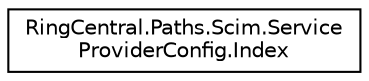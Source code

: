 digraph "Graphical Class Hierarchy"
{
 // LATEX_PDF_SIZE
  edge [fontname="Helvetica",fontsize="10",labelfontname="Helvetica",labelfontsize="10"];
  node [fontname="Helvetica",fontsize="10",shape=record];
  rankdir="LR";
  Node0 [label="RingCentral.Paths.Scim.Service\lProviderConfig.Index",height=0.2,width=0.4,color="black", fillcolor="white", style="filled",URL="$classRingCentral_1_1Paths_1_1Scim_1_1ServiceProviderConfig_1_1Index.html",tooltip=" "];
}
